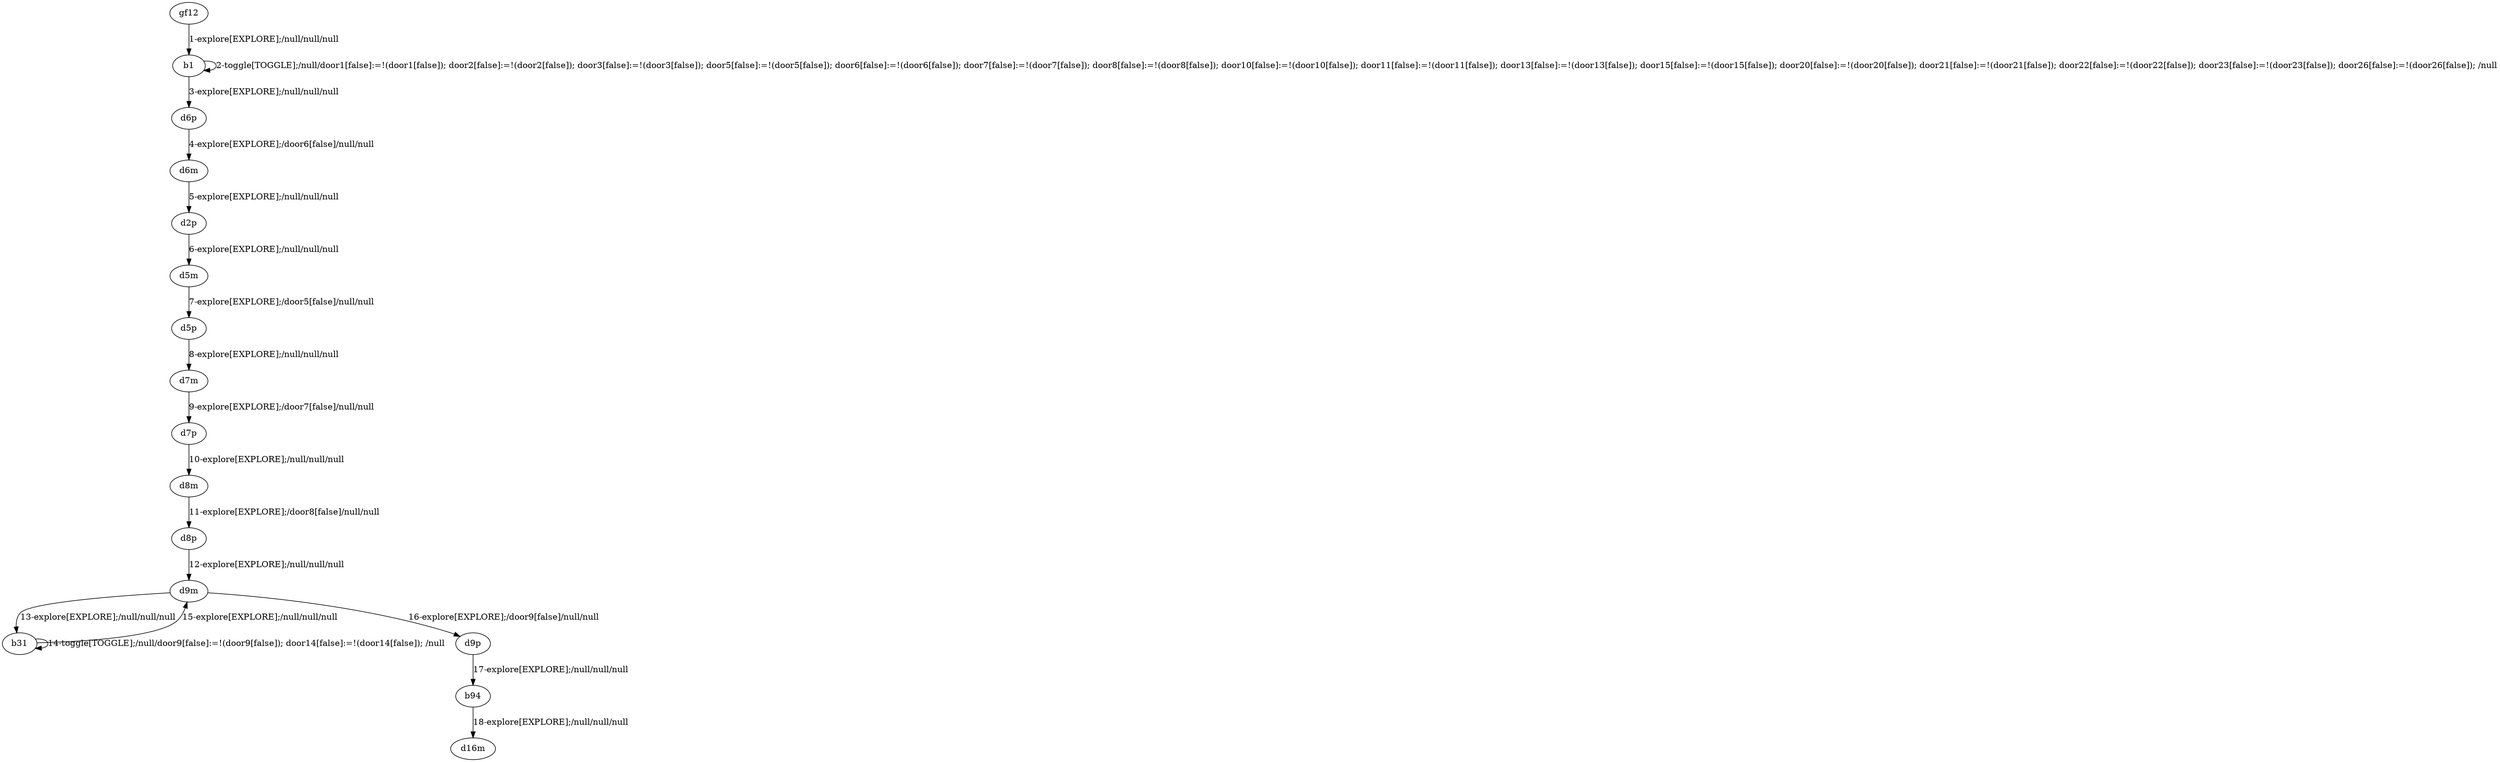 # Total number of goals covered by this test: 3
# d9m --> d9p
# b94 --> d16m
# d9p --> b94

digraph g {
"gf12" -> "b1" [label = "1-explore[EXPLORE];/null/null/null"];
"b1" -> "b1" [label = "2-toggle[TOGGLE];/null/door1[false]:=!(door1[false]); door2[false]:=!(door2[false]); door3[false]:=!(door3[false]); door5[false]:=!(door5[false]); door6[false]:=!(door6[false]); door7[false]:=!(door7[false]); door8[false]:=!(door8[false]); door10[false]:=!(door10[false]); door11[false]:=!(door11[false]); door13[false]:=!(door13[false]); door15[false]:=!(door15[false]); door20[false]:=!(door20[false]); door21[false]:=!(door21[false]); door22[false]:=!(door22[false]); door23[false]:=!(door23[false]); door26[false]:=!(door26[false]); /null"];
"b1" -> "d6p" [label = "3-explore[EXPLORE];/null/null/null"];
"d6p" -> "d6m" [label = "4-explore[EXPLORE];/door6[false]/null/null"];
"d6m" -> "d2p" [label = "5-explore[EXPLORE];/null/null/null"];
"d2p" -> "d5m" [label = "6-explore[EXPLORE];/null/null/null"];
"d5m" -> "d5p" [label = "7-explore[EXPLORE];/door5[false]/null/null"];
"d5p" -> "d7m" [label = "8-explore[EXPLORE];/null/null/null"];
"d7m" -> "d7p" [label = "9-explore[EXPLORE];/door7[false]/null/null"];
"d7p" -> "d8m" [label = "10-explore[EXPLORE];/null/null/null"];
"d8m" -> "d8p" [label = "11-explore[EXPLORE];/door8[false]/null/null"];
"d8p" -> "d9m" [label = "12-explore[EXPLORE];/null/null/null"];
"d9m" -> "b31" [label = "13-explore[EXPLORE];/null/null/null"];
"b31" -> "b31" [label = "14-toggle[TOGGLE];/null/door9[false]:=!(door9[false]); door14[false]:=!(door14[false]); /null"];
"b31" -> "d9m" [label = "15-explore[EXPLORE];/null/null/null"];
"d9m" -> "d9p" [label = "16-explore[EXPLORE];/door9[false]/null/null"];
"d9p" -> "b94" [label = "17-explore[EXPLORE];/null/null/null"];
"b94" -> "d16m" [label = "18-explore[EXPLORE];/null/null/null"];
}